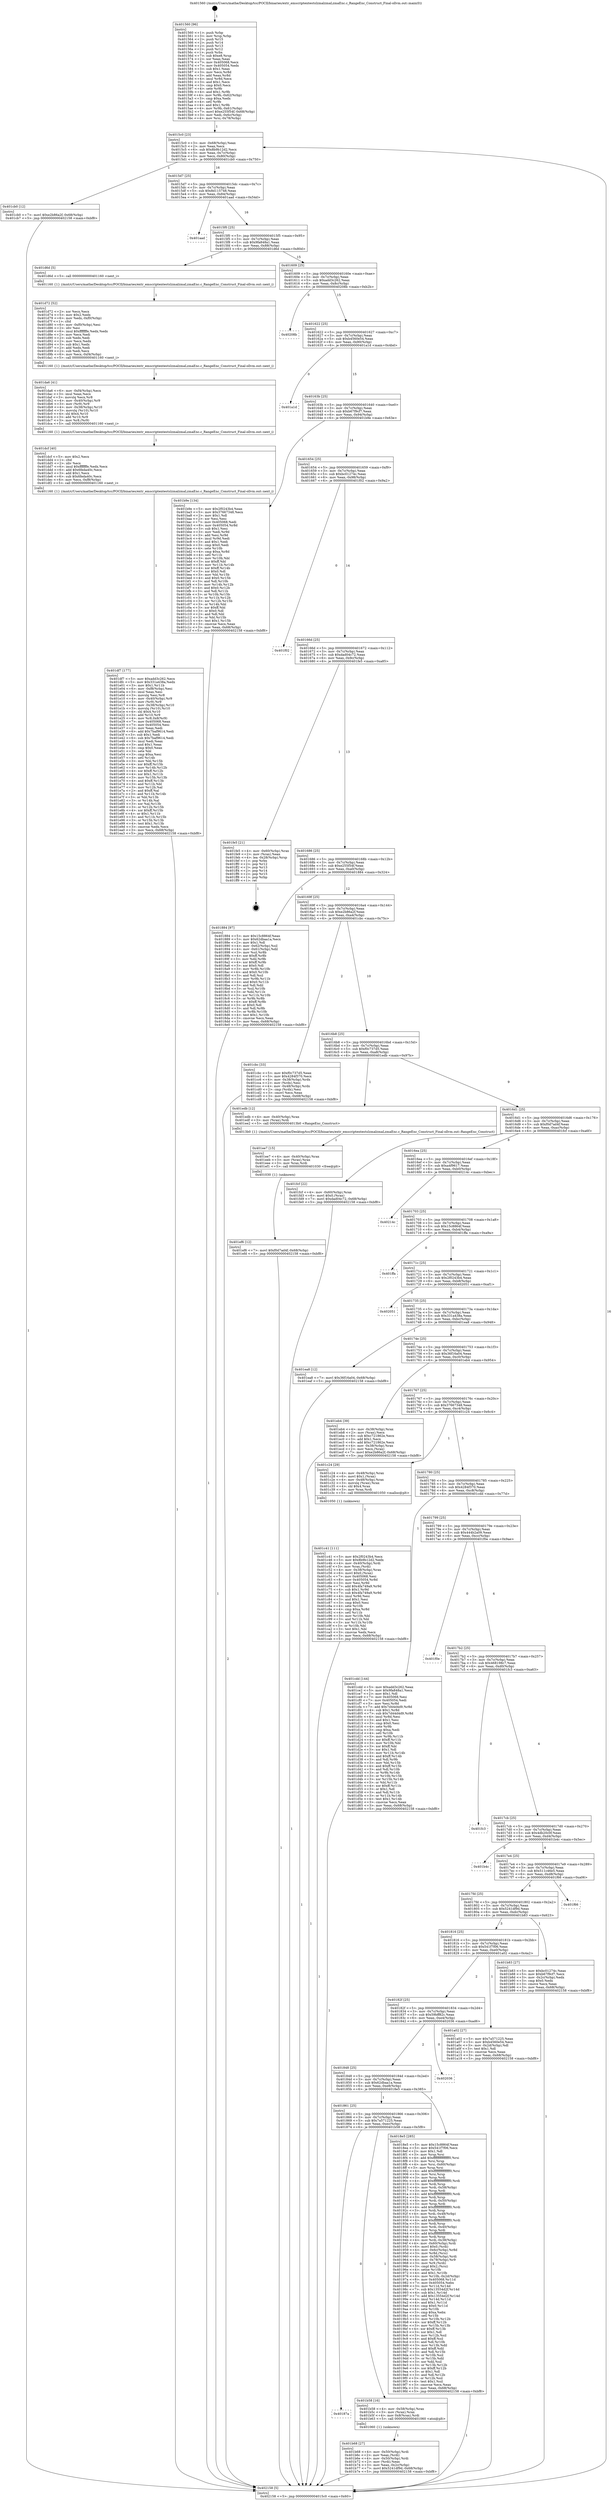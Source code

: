 digraph "0x401560" {
  label = "0x401560 (/mnt/c/Users/mathe/Desktop/tcc/POCII/binaries/extr_emscriptentestslzmalzmaLzmaEnc.c_RangeEnc_Construct_Final-ollvm.out::main(0))"
  labelloc = "t"
  node[shape=record]

  Entry [label="",width=0.3,height=0.3,shape=circle,fillcolor=black,style=filled]
  "0x4015c0" [label="{
     0x4015c0 [23]\l
     | [instrs]\l
     &nbsp;&nbsp;0x4015c0 \<+3\>: mov -0x68(%rbp),%eax\l
     &nbsp;&nbsp;0x4015c3 \<+2\>: mov %eax,%ecx\l
     &nbsp;&nbsp;0x4015c5 \<+6\>: sub $0x8b9b12d2,%ecx\l
     &nbsp;&nbsp;0x4015cb \<+3\>: mov %eax,-0x7c(%rbp)\l
     &nbsp;&nbsp;0x4015ce \<+3\>: mov %ecx,-0x80(%rbp)\l
     &nbsp;&nbsp;0x4015d1 \<+6\>: je 0000000000401cb0 \<main+0x750\>\l
  }"]
  "0x401cb0" [label="{
     0x401cb0 [12]\l
     | [instrs]\l
     &nbsp;&nbsp;0x401cb0 \<+7\>: movl $0xe2b86a2f,-0x68(%rbp)\l
     &nbsp;&nbsp;0x401cb7 \<+5\>: jmp 0000000000402158 \<main+0xbf8\>\l
  }"]
  "0x4015d7" [label="{
     0x4015d7 [25]\l
     | [instrs]\l
     &nbsp;&nbsp;0x4015d7 \<+5\>: jmp 00000000004015dc \<main+0x7c\>\l
     &nbsp;&nbsp;0x4015dc \<+3\>: mov -0x7c(%rbp),%eax\l
     &nbsp;&nbsp;0x4015df \<+5\>: sub $0x8d115748,%eax\l
     &nbsp;&nbsp;0x4015e4 \<+6\>: mov %eax,-0x84(%rbp)\l
     &nbsp;&nbsp;0x4015ea \<+6\>: je 0000000000401aad \<main+0x54d\>\l
  }"]
  Exit [label="",width=0.3,height=0.3,shape=circle,fillcolor=black,style=filled,peripheries=2]
  "0x401aad" [label="{
     0x401aad\l
  }", style=dashed]
  "0x4015f0" [label="{
     0x4015f0 [25]\l
     | [instrs]\l
     &nbsp;&nbsp;0x4015f0 \<+5\>: jmp 00000000004015f5 \<main+0x95\>\l
     &nbsp;&nbsp;0x4015f5 \<+3\>: mov -0x7c(%rbp),%eax\l
     &nbsp;&nbsp;0x4015f8 \<+5\>: sub $0x9fa848a1,%eax\l
     &nbsp;&nbsp;0x4015fd \<+6\>: mov %eax,-0x88(%rbp)\l
     &nbsp;&nbsp;0x401603 \<+6\>: je 0000000000401d6d \<main+0x80d\>\l
  }"]
  "0x401ef6" [label="{
     0x401ef6 [12]\l
     | [instrs]\l
     &nbsp;&nbsp;0x401ef6 \<+7\>: movl $0xf0d7ad4f,-0x68(%rbp)\l
     &nbsp;&nbsp;0x401efd \<+5\>: jmp 0000000000402158 \<main+0xbf8\>\l
  }"]
  "0x401d6d" [label="{
     0x401d6d [5]\l
     | [instrs]\l
     &nbsp;&nbsp;0x401d6d \<+5\>: call 0000000000401160 \<next_i\>\l
     | [calls]\l
     &nbsp;&nbsp;0x401160 \{1\} (/mnt/c/Users/mathe/Desktop/tcc/POCII/binaries/extr_emscriptentestslzmalzmaLzmaEnc.c_RangeEnc_Construct_Final-ollvm.out::next_i)\l
  }"]
  "0x401609" [label="{
     0x401609 [25]\l
     | [instrs]\l
     &nbsp;&nbsp;0x401609 \<+5\>: jmp 000000000040160e \<main+0xae\>\l
     &nbsp;&nbsp;0x40160e \<+3\>: mov -0x7c(%rbp),%eax\l
     &nbsp;&nbsp;0x401611 \<+5\>: sub $0xadd3c262,%eax\l
     &nbsp;&nbsp;0x401616 \<+6\>: mov %eax,-0x8c(%rbp)\l
     &nbsp;&nbsp;0x40161c \<+6\>: je 000000000040208b \<main+0xb2b\>\l
  }"]
  "0x401ee7" [label="{
     0x401ee7 [15]\l
     | [instrs]\l
     &nbsp;&nbsp;0x401ee7 \<+4\>: mov -0x40(%rbp),%rax\l
     &nbsp;&nbsp;0x401eeb \<+3\>: mov (%rax),%rax\l
     &nbsp;&nbsp;0x401eee \<+3\>: mov %rax,%rdi\l
     &nbsp;&nbsp;0x401ef1 \<+5\>: call 0000000000401030 \<free@plt\>\l
     | [calls]\l
     &nbsp;&nbsp;0x401030 \{1\} (unknown)\l
  }"]
  "0x40208b" [label="{
     0x40208b\l
  }", style=dashed]
  "0x401622" [label="{
     0x401622 [25]\l
     | [instrs]\l
     &nbsp;&nbsp;0x401622 \<+5\>: jmp 0000000000401627 \<main+0xc7\>\l
     &nbsp;&nbsp;0x401627 \<+3\>: mov -0x7c(%rbp),%eax\l
     &nbsp;&nbsp;0x40162a \<+5\>: sub $0xb4560e54,%eax\l
     &nbsp;&nbsp;0x40162f \<+6\>: mov %eax,-0x90(%rbp)\l
     &nbsp;&nbsp;0x401635 \<+6\>: je 0000000000401a1d \<main+0x4bd\>\l
  }"]
  "0x401df7" [label="{
     0x401df7 [177]\l
     | [instrs]\l
     &nbsp;&nbsp;0x401df7 \<+5\>: mov $0xadd3c262,%ecx\l
     &nbsp;&nbsp;0x401dfc \<+5\>: mov $0x331a438a,%edx\l
     &nbsp;&nbsp;0x401e01 \<+3\>: mov $0x1,%r11b\l
     &nbsp;&nbsp;0x401e04 \<+6\>: mov -0xf8(%rbp),%esi\l
     &nbsp;&nbsp;0x401e0a \<+3\>: imul %eax,%esi\l
     &nbsp;&nbsp;0x401e0d \<+3\>: movslq %esi,%r8\l
     &nbsp;&nbsp;0x401e10 \<+4\>: mov -0x40(%rbp),%r9\l
     &nbsp;&nbsp;0x401e14 \<+3\>: mov (%r9),%r9\l
     &nbsp;&nbsp;0x401e17 \<+4\>: mov -0x38(%rbp),%r10\l
     &nbsp;&nbsp;0x401e1b \<+3\>: movslq (%r10),%r10\l
     &nbsp;&nbsp;0x401e1e \<+4\>: shl $0x4,%r10\l
     &nbsp;&nbsp;0x401e22 \<+3\>: add %r10,%r9\l
     &nbsp;&nbsp;0x401e25 \<+4\>: mov %r8,0x8(%r9)\l
     &nbsp;&nbsp;0x401e29 \<+7\>: mov 0x405068,%eax\l
     &nbsp;&nbsp;0x401e30 \<+7\>: mov 0x405054,%esi\l
     &nbsp;&nbsp;0x401e37 \<+2\>: mov %eax,%edi\l
     &nbsp;&nbsp;0x401e39 \<+6\>: add $0x7baf9614,%edi\l
     &nbsp;&nbsp;0x401e3f \<+3\>: sub $0x1,%edi\l
     &nbsp;&nbsp;0x401e42 \<+6\>: sub $0x7baf9614,%edi\l
     &nbsp;&nbsp;0x401e48 \<+3\>: imul %edi,%eax\l
     &nbsp;&nbsp;0x401e4b \<+3\>: and $0x1,%eax\l
     &nbsp;&nbsp;0x401e4e \<+3\>: cmp $0x0,%eax\l
     &nbsp;&nbsp;0x401e51 \<+3\>: sete %bl\l
     &nbsp;&nbsp;0x401e54 \<+3\>: cmp $0xa,%esi\l
     &nbsp;&nbsp;0x401e57 \<+4\>: setl %r14b\l
     &nbsp;&nbsp;0x401e5b \<+3\>: mov %bl,%r15b\l
     &nbsp;&nbsp;0x401e5e \<+4\>: xor $0xff,%r15b\l
     &nbsp;&nbsp;0x401e62 \<+3\>: mov %r14b,%r12b\l
     &nbsp;&nbsp;0x401e65 \<+4\>: xor $0xff,%r12b\l
     &nbsp;&nbsp;0x401e69 \<+4\>: xor $0x1,%r11b\l
     &nbsp;&nbsp;0x401e6d \<+3\>: mov %r15b,%r13b\l
     &nbsp;&nbsp;0x401e70 \<+4\>: and $0xff,%r13b\l
     &nbsp;&nbsp;0x401e74 \<+3\>: and %r11b,%bl\l
     &nbsp;&nbsp;0x401e77 \<+3\>: mov %r12b,%al\l
     &nbsp;&nbsp;0x401e7a \<+2\>: and $0xff,%al\l
     &nbsp;&nbsp;0x401e7c \<+3\>: and %r11b,%r14b\l
     &nbsp;&nbsp;0x401e7f \<+3\>: or %bl,%r13b\l
     &nbsp;&nbsp;0x401e82 \<+3\>: or %r14b,%al\l
     &nbsp;&nbsp;0x401e85 \<+3\>: xor %al,%r13b\l
     &nbsp;&nbsp;0x401e88 \<+3\>: or %r12b,%r15b\l
     &nbsp;&nbsp;0x401e8b \<+4\>: xor $0xff,%r15b\l
     &nbsp;&nbsp;0x401e8f \<+4\>: or $0x1,%r11b\l
     &nbsp;&nbsp;0x401e93 \<+3\>: and %r11b,%r15b\l
     &nbsp;&nbsp;0x401e96 \<+3\>: or %r15b,%r13b\l
     &nbsp;&nbsp;0x401e99 \<+4\>: test $0x1,%r13b\l
     &nbsp;&nbsp;0x401e9d \<+3\>: cmovne %edx,%ecx\l
     &nbsp;&nbsp;0x401ea0 \<+3\>: mov %ecx,-0x68(%rbp)\l
     &nbsp;&nbsp;0x401ea3 \<+5\>: jmp 0000000000402158 \<main+0xbf8\>\l
  }"]
  "0x401a1d" [label="{
     0x401a1d\l
  }", style=dashed]
  "0x40163b" [label="{
     0x40163b [25]\l
     | [instrs]\l
     &nbsp;&nbsp;0x40163b \<+5\>: jmp 0000000000401640 \<main+0xe0\>\l
     &nbsp;&nbsp;0x401640 \<+3\>: mov -0x7c(%rbp),%eax\l
     &nbsp;&nbsp;0x401643 \<+5\>: sub $0xb67f9cf7,%eax\l
     &nbsp;&nbsp;0x401648 \<+6\>: mov %eax,-0x94(%rbp)\l
     &nbsp;&nbsp;0x40164e \<+6\>: je 0000000000401b9e \<main+0x63e\>\l
  }"]
  "0x401dcf" [label="{
     0x401dcf [40]\l
     | [instrs]\l
     &nbsp;&nbsp;0x401dcf \<+5\>: mov $0x2,%ecx\l
     &nbsp;&nbsp;0x401dd4 \<+1\>: cltd\l
     &nbsp;&nbsp;0x401dd5 \<+2\>: idiv %ecx\l
     &nbsp;&nbsp;0x401dd7 \<+6\>: imul $0xfffffffe,%edx,%ecx\l
     &nbsp;&nbsp;0x401ddd \<+6\>: add $0x6feda40c,%ecx\l
     &nbsp;&nbsp;0x401de3 \<+3\>: add $0x1,%ecx\l
     &nbsp;&nbsp;0x401de6 \<+6\>: sub $0x6feda40c,%ecx\l
     &nbsp;&nbsp;0x401dec \<+6\>: mov %ecx,-0xf8(%rbp)\l
     &nbsp;&nbsp;0x401df2 \<+5\>: call 0000000000401160 \<next_i\>\l
     | [calls]\l
     &nbsp;&nbsp;0x401160 \{1\} (/mnt/c/Users/mathe/Desktop/tcc/POCII/binaries/extr_emscriptentestslzmalzmaLzmaEnc.c_RangeEnc_Construct_Final-ollvm.out::next_i)\l
  }"]
  "0x401b9e" [label="{
     0x401b9e [134]\l
     | [instrs]\l
     &nbsp;&nbsp;0x401b9e \<+5\>: mov $0x2f0243b4,%eax\l
     &nbsp;&nbsp;0x401ba3 \<+5\>: mov $0x37667348,%ecx\l
     &nbsp;&nbsp;0x401ba8 \<+2\>: mov $0x1,%dl\l
     &nbsp;&nbsp;0x401baa \<+2\>: xor %esi,%esi\l
     &nbsp;&nbsp;0x401bac \<+7\>: mov 0x405068,%edi\l
     &nbsp;&nbsp;0x401bb3 \<+8\>: mov 0x405054,%r8d\l
     &nbsp;&nbsp;0x401bbb \<+3\>: sub $0x1,%esi\l
     &nbsp;&nbsp;0x401bbe \<+3\>: mov %edi,%r9d\l
     &nbsp;&nbsp;0x401bc1 \<+3\>: add %esi,%r9d\l
     &nbsp;&nbsp;0x401bc4 \<+4\>: imul %r9d,%edi\l
     &nbsp;&nbsp;0x401bc8 \<+3\>: and $0x1,%edi\l
     &nbsp;&nbsp;0x401bcb \<+3\>: cmp $0x0,%edi\l
     &nbsp;&nbsp;0x401bce \<+4\>: sete %r10b\l
     &nbsp;&nbsp;0x401bd2 \<+4\>: cmp $0xa,%r8d\l
     &nbsp;&nbsp;0x401bd6 \<+4\>: setl %r11b\l
     &nbsp;&nbsp;0x401bda \<+3\>: mov %r10b,%bl\l
     &nbsp;&nbsp;0x401bdd \<+3\>: xor $0xff,%bl\l
     &nbsp;&nbsp;0x401be0 \<+3\>: mov %r11b,%r14b\l
     &nbsp;&nbsp;0x401be3 \<+4\>: xor $0xff,%r14b\l
     &nbsp;&nbsp;0x401be7 \<+3\>: xor $0x0,%dl\l
     &nbsp;&nbsp;0x401bea \<+3\>: mov %bl,%r15b\l
     &nbsp;&nbsp;0x401bed \<+4\>: and $0x0,%r15b\l
     &nbsp;&nbsp;0x401bf1 \<+3\>: and %dl,%r10b\l
     &nbsp;&nbsp;0x401bf4 \<+3\>: mov %r14b,%r12b\l
     &nbsp;&nbsp;0x401bf7 \<+4\>: and $0x0,%r12b\l
     &nbsp;&nbsp;0x401bfb \<+3\>: and %dl,%r11b\l
     &nbsp;&nbsp;0x401bfe \<+3\>: or %r10b,%r15b\l
     &nbsp;&nbsp;0x401c01 \<+3\>: or %r11b,%r12b\l
     &nbsp;&nbsp;0x401c04 \<+3\>: xor %r12b,%r15b\l
     &nbsp;&nbsp;0x401c07 \<+3\>: or %r14b,%bl\l
     &nbsp;&nbsp;0x401c0a \<+3\>: xor $0xff,%bl\l
     &nbsp;&nbsp;0x401c0d \<+3\>: or $0x0,%dl\l
     &nbsp;&nbsp;0x401c10 \<+2\>: and %dl,%bl\l
     &nbsp;&nbsp;0x401c12 \<+3\>: or %bl,%r15b\l
     &nbsp;&nbsp;0x401c15 \<+4\>: test $0x1,%r15b\l
     &nbsp;&nbsp;0x401c19 \<+3\>: cmovne %ecx,%eax\l
     &nbsp;&nbsp;0x401c1c \<+3\>: mov %eax,-0x68(%rbp)\l
     &nbsp;&nbsp;0x401c1f \<+5\>: jmp 0000000000402158 \<main+0xbf8\>\l
  }"]
  "0x401654" [label="{
     0x401654 [25]\l
     | [instrs]\l
     &nbsp;&nbsp;0x401654 \<+5\>: jmp 0000000000401659 \<main+0xf9\>\l
     &nbsp;&nbsp;0x401659 \<+3\>: mov -0x7c(%rbp),%eax\l
     &nbsp;&nbsp;0x40165c \<+5\>: sub $0xbc01274c,%eax\l
     &nbsp;&nbsp;0x401661 \<+6\>: mov %eax,-0x98(%rbp)\l
     &nbsp;&nbsp;0x401667 \<+6\>: je 0000000000401f02 \<main+0x9a2\>\l
  }"]
  "0x401da6" [label="{
     0x401da6 [41]\l
     | [instrs]\l
     &nbsp;&nbsp;0x401da6 \<+6\>: mov -0xf4(%rbp),%ecx\l
     &nbsp;&nbsp;0x401dac \<+3\>: imul %eax,%ecx\l
     &nbsp;&nbsp;0x401daf \<+3\>: movslq %ecx,%r8\l
     &nbsp;&nbsp;0x401db2 \<+4\>: mov -0x40(%rbp),%r9\l
     &nbsp;&nbsp;0x401db6 \<+3\>: mov (%r9),%r9\l
     &nbsp;&nbsp;0x401db9 \<+4\>: mov -0x38(%rbp),%r10\l
     &nbsp;&nbsp;0x401dbd \<+3\>: movslq (%r10),%r10\l
     &nbsp;&nbsp;0x401dc0 \<+4\>: shl $0x4,%r10\l
     &nbsp;&nbsp;0x401dc4 \<+3\>: add %r10,%r9\l
     &nbsp;&nbsp;0x401dc7 \<+3\>: mov %r8,(%r9)\l
     &nbsp;&nbsp;0x401dca \<+5\>: call 0000000000401160 \<next_i\>\l
     | [calls]\l
     &nbsp;&nbsp;0x401160 \{1\} (/mnt/c/Users/mathe/Desktop/tcc/POCII/binaries/extr_emscriptentestslzmalzmaLzmaEnc.c_RangeEnc_Construct_Final-ollvm.out::next_i)\l
  }"]
  "0x401f02" [label="{
     0x401f02\l
  }", style=dashed]
  "0x40166d" [label="{
     0x40166d [25]\l
     | [instrs]\l
     &nbsp;&nbsp;0x40166d \<+5\>: jmp 0000000000401672 \<main+0x112\>\l
     &nbsp;&nbsp;0x401672 \<+3\>: mov -0x7c(%rbp),%eax\l
     &nbsp;&nbsp;0x401675 \<+5\>: sub $0xdad04c72,%eax\l
     &nbsp;&nbsp;0x40167a \<+6\>: mov %eax,-0x9c(%rbp)\l
     &nbsp;&nbsp;0x401680 \<+6\>: je 0000000000401fe5 \<main+0xa85\>\l
  }"]
  "0x401d72" [label="{
     0x401d72 [52]\l
     | [instrs]\l
     &nbsp;&nbsp;0x401d72 \<+2\>: xor %ecx,%ecx\l
     &nbsp;&nbsp;0x401d74 \<+5\>: mov $0x2,%edx\l
     &nbsp;&nbsp;0x401d79 \<+6\>: mov %edx,-0xf0(%rbp)\l
     &nbsp;&nbsp;0x401d7f \<+1\>: cltd\l
     &nbsp;&nbsp;0x401d80 \<+6\>: mov -0xf0(%rbp),%esi\l
     &nbsp;&nbsp;0x401d86 \<+2\>: idiv %esi\l
     &nbsp;&nbsp;0x401d88 \<+6\>: imul $0xfffffffe,%edx,%edx\l
     &nbsp;&nbsp;0x401d8e \<+2\>: mov %ecx,%edi\l
     &nbsp;&nbsp;0x401d90 \<+2\>: sub %edx,%edi\l
     &nbsp;&nbsp;0x401d92 \<+2\>: mov %ecx,%edx\l
     &nbsp;&nbsp;0x401d94 \<+3\>: sub $0x1,%edx\l
     &nbsp;&nbsp;0x401d97 \<+2\>: add %edx,%edi\l
     &nbsp;&nbsp;0x401d99 \<+2\>: sub %edi,%ecx\l
     &nbsp;&nbsp;0x401d9b \<+6\>: mov %ecx,-0xf4(%rbp)\l
     &nbsp;&nbsp;0x401da1 \<+5\>: call 0000000000401160 \<next_i\>\l
     | [calls]\l
     &nbsp;&nbsp;0x401160 \{1\} (/mnt/c/Users/mathe/Desktop/tcc/POCII/binaries/extr_emscriptentestslzmalzmaLzmaEnc.c_RangeEnc_Construct_Final-ollvm.out::next_i)\l
  }"]
  "0x401fe5" [label="{
     0x401fe5 [21]\l
     | [instrs]\l
     &nbsp;&nbsp;0x401fe5 \<+4\>: mov -0x60(%rbp),%rax\l
     &nbsp;&nbsp;0x401fe9 \<+2\>: mov (%rax),%eax\l
     &nbsp;&nbsp;0x401feb \<+4\>: lea -0x28(%rbp),%rsp\l
     &nbsp;&nbsp;0x401fef \<+1\>: pop %rbx\l
     &nbsp;&nbsp;0x401ff0 \<+2\>: pop %r12\l
     &nbsp;&nbsp;0x401ff2 \<+2\>: pop %r13\l
     &nbsp;&nbsp;0x401ff4 \<+2\>: pop %r14\l
     &nbsp;&nbsp;0x401ff6 \<+2\>: pop %r15\l
     &nbsp;&nbsp;0x401ff8 \<+1\>: pop %rbp\l
     &nbsp;&nbsp;0x401ff9 \<+1\>: ret\l
  }"]
  "0x401686" [label="{
     0x401686 [25]\l
     | [instrs]\l
     &nbsp;&nbsp;0x401686 \<+5\>: jmp 000000000040168b \<main+0x12b\>\l
     &nbsp;&nbsp;0x40168b \<+3\>: mov -0x7c(%rbp),%eax\l
     &nbsp;&nbsp;0x40168e \<+5\>: sub $0xe255f54f,%eax\l
     &nbsp;&nbsp;0x401693 \<+6\>: mov %eax,-0xa0(%rbp)\l
     &nbsp;&nbsp;0x401699 \<+6\>: je 0000000000401884 \<main+0x324\>\l
  }"]
  "0x401c41" [label="{
     0x401c41 [111]\l
     | [instrs]\l
     &nbsp;&nbsp;0x401c41 \<+5\>: mov $0x2f0243b4,%ecx\l
     &nbsp;&nbsp;0x401c46 \<+5\>: mov $0x8b9b12d2,%edx\l
     &nbsp;&nbsp;0x401c4b \<+4\>: mov -0x40(%rbp),%rdi\l
     &nbsp;&nbsp;0x401c4f \<+3\>: mov %rax,(%rdi)\l
     &nbsp;&nbsp;0x401c52 \<+4\>: mov -0x38(%rbp),%rax\l
     &nbsp;&nbsp;0x401c56 \<+6\>: movl $0x0,(%rax)\l
     &nbsp;&nbsp;0x401c5c \<+7\>: mov 0x405068,%esi\l
     &nbsp;&nbsp;0x401c63 \<+8\>: mov 0x405054,%r8d\l
     &nbsp;&nbsp;0x401c6b \<+3\>: mov %esi,%r9d\l
     &nbsp;&nbsp;0x401c6e \<+7\>: add $0x4fa749a9,%r9d\l
     &nbsp;&nbsp;0x401c75 \<+4\>: sub $0x1,%r9d\l
     &nbsp;&nbsp;0x401c79 \<+7\>: sub $0x4fa749a9,%r9d\l
     &nbsp;&nbsp;0x401c80 \<+4\>: imul %r9d,%esi\l
     &nbsp;&nbsp;0x401c84 \<+3\>: and $0x1,%esi\l
     &nbsp;&nbsp;0x401c87 \<+3\>: cmp $0x0,%esi\l
     &nbsp;&nbsp;0x401c8a \<+4\>: sete %r10b\l
     &nbsp;&nbsp;0x401c8e \<+4\>: cmp $0xa,%r8d\l
     &nbsp;&nbsp;0x401c92 \<+4\>: setl %r11b\l
     &nbsp;&nbsp;0x401c96 \<+3\>: mov %r10b,%bl\l
     &nbsp;&nbsp;0x401c99 \<+3\>: and %r11b,%bl\l
     &nbsp;&nbsp;0x401c9c \<+3\>: xor %r11b,%r10b\l
     &nbsp;&nbsp;0x401c9f \<+3\>: or %r10b,%bl\l
     &nbsp;&nbsp;0x401ca2 \<+3\>: test $0x1,%bl\l
     &nbsp;&nbsp;0x401ca5 \<+3\>: cmovne %edx,%ecx\l
     &nbsp;&nbsp;0x401ca8 \<+3\>: mov %ecx,-0x68(%rbp)\l
     &nbsp;&nbsp;0x401cab \<+5\>: jmp 0000000000402158 \<main+0xbf8\>\l
  }"]
  "0x401884" [label="{
     0x401884 [97]\l
     | [instrs]\l
     &nbsp;&nbsp;0x401884 \<+5\>: mov $0x15c8864f,%eax\l
     &nbsp;&nbsp;0x401889 \<+5\>: mov $0x62dbaa1a,%ecx\l
     &nbsp;&nbsp;0x40188e \<+2\>: mov $0x1,%dl\l
     &nbsp;&nbsp;0x401890 \<+4\>: mov -0x62(%rbp),%sil\l
     &nbsp;&nbsp;0x401894 \<+4\>: mov -0x61(%rbp),%dil\l
     &nbsp;&nbsp;0x401898 \<+3\>: mov %sil,%r8b\l
     &nbsp;&nbsp;0x40189b \<+4\>: xor $0xff,%r8b\l
     &nbsp;&nbsp;0x40189f \<+3\>: mov %dil,%r9b\l
     &nbsp;&nbsp;0x4018a2 \<+4\>: xor $0xff,%r9b\l
     &nbsp;&nbsp;0x4018a6 \<+3\>: xor $0x0,%dl\l
     &nbsp;&nbsp;0x4018a9 \<+3\>: mov %r8b,%r10b\l
     &nbsp;&nbsp;0x4018ac \<+4\>: and $0x0,%r10b\l
     &nbsp;&nbsp;0x4018b0 \<+3\>: and %dl,%sil\l
     &nbsp;&nbsp;0x4018b3 \<+3\>: mov %r9b,%r11b\l
     &nbsp;&nbsp;0x4018b6 \<+4\>: and $0x0,%r11b\l
     &nbsp;&nbsp;0x4018ba \<+3\>: and %dl,%dil\l
     &nbsp;&nbsp;0x4018bd \<+3\>: or %sil,%r10b\l
     &nbsp;&nbsp;0x4018c0 \<+3\>: or %dil,%r11b\l
     &nbsp;&nbsp;0x4018c3 \<+3\>: xor %r11b,%r10b\l
     &nbsp;&nbsp;0x4018c6 \<+3\>: or %r9b,%r8b\l
     &nbsp;&nbsp;0x4018c9 \<+4\>: xor $0xff,%r8b\l
     &nbsp;&nbsp;0x4018cd \<+3\>: or $0x0,%dl\l
     &nbsp;&nbsp;0x4018d0 \<+3\>: and %dl,%r8b\l
     &nbsp;&nbsp;0x4018d3 \<+3\>: or %r8b,%r10b\l
     &nbsp;&nbsp;0x4018d6 \<+4\>: test $0x1,%r10b\l
     &nbsp;&nbsp;0x4018da \<+3\>: cmovne %ecx,%eax\l
     &nbsp;&nbsp;0x4018dd \<+3\>: mov %eax,-0x68(%rbp)\l
     &nbsp;&nbsp;0x4018e0 \<+5\>: jmp 0000000000402158 \<main+0xbf8\>\l
  }"]
  "0x40169f" [label="{
     0x40169f [25]\l
     | [instrs]\l
     &nbsp;&nbsp;0x40169f \<+5\>: jmp 00000000004016a4 \<main+0x144\>\l
     &nbsp;&nbsp;0x4016a4 \<+3\>: mov -0x7c(%rbp),%eax\l
     &nbsp;&nbsp;0x4016a7 \<+5\>: sub $0xe2b86a2f,%eax\l
     &nbsp;&nbsp;0x4016ac \<+6\>: mov %eax,-0xa4(%rbp)\l
     &nbsp;&nbsp;0x4016b2 \<+6\>: je 0000000000401cbc \<main+0x75c\>\l
  }"]
  "0x402158" [label="{
     0x402158 [5]\l
     | [instrs]\l
     &nbsp;&nbsp;0x402158 \<+5\>: jmp 00000000004015c0 \<main+0x60\>\l
  }"]
  "0x401560" [label="{
     0x401560 [96]\l
     | [instrs]\l
     &nbsp;&nbsp;0x401560 \<+1\>: push %rbp\l
     &nbsp;&nbsp;0x401561 \<+3\>: mov %rsp,%rbp\l
     &nbsp;&nbsp;0x401564 \<+2\>: push %r15\l
     &nbsp;&nbsp;0x401566 \<+2\>: push %r14\l
     &nbsp;&nbsp;0x401568 \<+2\>: push %r13\l
     &nbsp;&nbsp;0x40156a \<+2\>: push %r12\l
     &nbsp;&nbsp;0x40156c \<+1\>: push %rbx\l
     &nbsp;&nbsp;0x40156d \<+7\>: sub $0xe8,%rsp\l
     &nbsp;&nbsp;0x401574 \<+2\>: xor %eax,%eax\l
     &nbsp;&nbsp;0x401576 \<+7\>: mov 0x405068,%ecx\l
     &nbsp;&nbsp;0x40157d \<+7\>: mov 0x405054,%edx\l
     &nbsp;&nbsp;0x401584 \<+3\>: sub $0x1,%eax\l
     &nbsp;&nbsp;0x401587 \<+3\>: mov %ecx,%r8d\l
     &nbsp;&nbsp;0x40158a \<+3\>: add %eax,%r8d\l
     &nbsp;&nbsp;0x40158d \<+4\>: imul %r8d,%ecx\l
     &nbsp;&nbsp;0x401591 \<+3\>: and $0x1,%ecx\l
     &nbsp;&nbsp;0x401594 \<+3\>: cmp $0x0,%ecx\l
     &nbsp;&nbsp;0x401597 \<+4\>: sete %r9b\l
     &nbsp;&nbsp;0x40159b \<+4\>: and $0x1,%r9b\l
     &nbsp;&nbsp;0x40159f \<+4\>: mov %r9b,-0x62(%rbp)\l
     &nbsp;&nbsp;0x4015a3 \<+3\>: cmp $0xa,%edx\l
     &nbsp;&nbsp;0x4015a6 \<+4\>: setl %r9b\l
     &nbsp;&nbsp;0x4015aa \<+4\>: and $0x1,%r9b\l
     &nbsp;&nbsp;0x4015ae \<+4\>: mov %r9b,-0x61(%rbp)\l
     &nbsp;&nbsp;0x4015b2 \<+7\>: movl $0xe255f54f,-0x68(%rbp)\l
     &nbsp;&nbsp;0x4015b9 \<+3\>: mov %edi,-0x6c(%rbp)\l
     &nbsp;&nbsp;0x4015bc \<+4\>: mov %rsi,-0x78(%rbp)\l
  }"]
  "0x401b68" [label="{
     0x401b68 [27]\l
     | [instrs]\l
     &nbsp;&nbsp;0x401b68 \<+4\>: mov -0x50(%rbp),%rdi\l
     &nbsp;&nbsp;0x401b6c \<+2\>: mov %eax,(%rdi)\l
     &nbsp;&nbsp;0x401b6e \<+4\>: mov -0x50(%rbp),%rdi\l
     &nbsp;&nbsp;0x401b72 \<+2\>: mov (%rdi),%eax\l
     &nbsp;&nbsp;0x401b74 \<+3\>: mov %eax,-0x2c(%rbp)\l
     &nbsp;&nbsp;0x401b77 \<+7\>: movl $0x5241df9d,-0x68(%rbp)\l
     &nbsp;&nbsp;0x401b7e \<+5\>: jmp 0000000000402158 \<main+0xbf8\>\l
  }"]
  "0x401cbc" [label="{
     0x401cbc [33]\l
     | [instrs]\l
     &nbsp;&nbsp;0x401cbc \<+5\>: mov $0xf0c737d5,%eax\l
     &nbsp;&nbsp;0x401cc1 \<+5\>: mov $0x4284f370,%ecx\l
     &nbsp;&nbsp;0x401cc6 \<+4\>: mov -0x38(%rbp),%rdx\l
     &nbsp;&nbsp;0x401cca \<+2\>: mov (%rdx),%esi\l
     &nbsp;&nbsp;0x401ccc \<+4\>: mov -0x48(%rbp),%rdx\l
     &nbsp;&nbsp;0x401cd0 \<+2\>: cmp (%rdx),%esi\l
     &nbsp;&nbsp;0x401cd2 \<+3\>: cmovl %ecx,%eax\l
     &nbsp;&nbsp;0x401cd5 \<+3\>: mov %eax,-0x68(%rbp)\l
     &nbsp;&nbsp;0x401cd8 \<+5\>: jmp 0000000000402158 \<main+0xbf8\>\l
  }"]
  "0x4016b8" [label="{
     0x4016b8 [25]\l
     | [instrs]\l
     &nbsp;&nbsp;0x4016b8 \<+5\>: jmp 00000000004016bd \<main+0x15d\>\l
     &nbsp;&nbsp;0x4016bd \<+3\>: mov -0x7c(%rbp),%eax\l
     &nbsp;&nbsp;0x4016c0 \<+5\>: sub $0xf0c737d5,%eax\l
     &nbsp;&nbsp;0x4016c5 \<+6\>: mov %eax,-0xa8(%rbp)\l
     &nbsp;&nbsp;0x4016cb \<+6\>: je 0000000000401edb \<main+0x97b\>\l
  }"]
  "0x40187a" [label="{
     0x40187a\l
  }", style=dashed]
  "0x401edb" [label="{
     0x401edb [12]\l
     | [instrs]\l
     &nbsp;&nbsp;0x401edb \<+4\>: mov -0x40(%rbp),%rax\l
     &nbsp;&nbsp;0x401edf \<+3\>: mov (%rax),%rdi\l
     &nbsp;&nbsp;0x401ee2 \<+5\>: call 00000000004013b0 \<RangeEnc_Construct\>\l
     | [calls]\l
     &nbsp;&nbsp;0x4013b0 \{1\} (/mnt/c/Users/mathe/Desktop/tcc/POCII/binaries/extr_emscriptentestslzmalzmaLzmaEnc.c_RangeEnc_Construct_Final-ollvm.out::RangeEnc_Construct)\l
  }"]
  "0x4016d1" [label="{
     0x4016d1 [25]\l
     | [instrs]\l
     &nbsp;&nbsp;0x4016d1 \<+5\>: jmp 00000000004016d6 \<main+0x176\>\l
     &nbsp;&nbsp;0x4016d6 \<+3\>: mov -0x7c(%rbp),%eax\l
     &nbsp;&nbsp;0x4016d9 \<+5\>: sub $0xf0d7ad4f,%eax\l
     &nbsp;&nbsp;0x4016de \<+6\>: mov %eax,-0xac(%rbp)\l
     &nbsp;&nbsp;0x4016e4 \<+6\>: je 0000000000401fcf \<main+0xa6f\>\l
  }"]
  "0x401b58" [label="{
     0x401b58 [16]\l
     | [instrs]\l
     &nbsp;&nbsp;0x401b58 \<+4\>: mov -0x58(%rbp),%rax\l
     &nbsp;&nbsp;0x401b5c \<+3\>: mov (%rax),%rax\l
     &nbsp;&nbsp;0x401b5f \<+4\>: mov 0x8(%rax),%rdi\l
     &nbsp;&nbsp;0x401b63 \<+5\>: call 0000000000401060 \<atoi@plt\>\l
     | [calls]\l
     &nbsp;&nbsp;0x401060 \{1\} (unknown)\l
  }"]
  "0x401fcf" [label="{
     0x401fcf [22]\l
     | [instrs]\l
     &nbsp;&nbsp;0x401fcf \<+4\>: mov -0x60(%rbp),%rax\l
     &nbsp;&nbsp;0x401fd3 \<+6\>: movl $0x0,(%rax)\l
     &nbsp;&nbsp;0x401fd9 \<+7\>: movl $0xdad04c72,-0x68(%rbp)\l
     &nbsp;&nbsp;0x401fe0 \<+5\>: jmp 0000000000402158 \<main+0xbf8\>\l
  }"]
  "0x4016ea" [label="{
     0x4016ea [25]\l
     | [instrs]\l
     &nbsp;&nbsp;0x4016ea \<+5\>: jmp 00000000004016ef \<main+0x18f\>\l
     &nbsp;&nbsp;0x4016ef \<+3\>: mov -0x7c(%rbp),%eax\l
     &nbsp;&nbsp;0x4016f2 \<+5\>: sub $0xa4f9617,%eax\l
     &nbsp;&nbsp;0x4016f7 \<+6\>: mov %eax,-0xb0(%rbp)\l
     &nbsp;&nbsp;0x4016fd \<+6\>: je 000000000040214c \<main+0xbec\>\l
  }"]
  "0x401861" [label="{
     0x401861 [25]\l
     | [instrs]\l
     &nbsp;&nbsp;0x401861 \<+5\>: jmp 0000000000401866 \<main+0x306\>\l
     &nbsp;&nbsp;0x401866 \<+3\>: mov -0x7c(%rbp),%eax\l
     &nbsp;&nbsp;0x401869 \<+5\>: sub $0x7a571225,%eax\l
     &nbsp;&nbsp;0x40186e \<+6\>: mov %eax,-0xec(%rbp)\l
     &nbsp;&nbsp;0x401874 \<+6\>: je 0000000000401b58 \<main+0x5f8\>\l
  }"]
  "0x40214c" [label="{
     0x40214c\l
  }", style=dashed]
  "0x401703" [label="{
     0x401703 [25]\l
     | [instrs]\l
     &nbsp;&nbsp;0x401703 \<+5\>: jmp 0000000000401708 \<main+0x1a8\>\l
     &nbsp;&nbsp;0x401708 \<+3\>: mov -0x7c(%rbp),%eax\l
     &nbsp;&nbsp;0x40170b \<+5\>: sub $0x15c8864f,%eax\l
     &nbsp;&nbsp;0x401710 \<+6\>: mov %eax,-0xb4(%rbp)\l
     &nbsp;&nbsp;0x401716 \<+6\>: je 0000000000401ffa \<main+0xa9a\>\l
  }"]
  "0x4018e5" [label="{
     0x4018e5 [285]\l
     | [instrs]\l
     &nbsp;&nbsp;0x4018e5 \<+5\>: mov $0x15c8864f,%eax\l
     &nbsp;&nbsp;0x4018ea \<+5\>: mov $0x541f7f06,%ecx\l
     &nbsp;&nbsp;0x4018ef \<+2\>: mov $0x1,%dl\l
     &nbsp;&nbsp;0x4018f1 \<+3\>: mov %rsp,%rsi\l
     &nbsp;&nbsp;0x4018f4 \<+4\>: add $0xfffffffffffffff0,%rsi\l
     &nbsp;&nbsp;0x4018f8 \<+3\>: mov %rsi,%rsp\l
     &nbsp;&nbsp;0x4018fb \<+4\>: mov %rsi,-0x60(%rbp)\l
     &nbsp;&nbsp;0x4018ff \<+3\>: mov %rsp,%rsi\l
     &nbsp;&nbsp;0x401902 \<+4\>: add $0xfffffffffffffff0,%rsi\l
     &nbsp;&nbsp;0x401906 \<+3\>: mov %rsi,%rsp\l
     &nbsp;&nbsp;0x401909 \<+3\>: mov %rsp,%rdi\l
     &nbsp;&nbsp;0x40190c \<+4\>: add $0xfffffffffffffff0,%rdi\l
     &nbsp;&nbsp;0x401910 \<+3\>: mov %rdi,%rsp\l
     &nbsp;&nbsp;0x401913 \<+4\>: mov %rdi,-0x58(%rbp)\l
     &nbsp;&nbsp;0x401917 \<+3\>: mov %rsp,%rdi\l
     &nbsp;&nbsp;0x40191a \<+4\>: add $0xfffffffffffffff0,%rdi\l
     &nbsp;&nbsp;0x40191e \<+3\>: mov %rdi,%rsp\l
     &nbsp;&nbsp;0x401921 \<+4\>: mov %rdi,-0x50(%rbp)\l
     &nbsp;&nbsp;0x401925 \<+3\>: mov %rsp,%rdi\l
     &nbsp;&nbsp;0x401928 \<+4\>: add $0xfffffffffffffff0,%rdi\l
     &nbsp;&nbsp;0x40192c \<+3\>: mov %rdi,%rsp\l
     &nbsp;&nbsp;0x40192f \<+4\>: mov %rdi,-0x48(%rbp)\l
     &nbsp;&nbsp;0x401933 \<+3\>: mov %rsp,%rdi\l
     &nbsp;&nbsp;0x401936 \<+4\>: add $0xfffffffffffffff0,%rdi\l
     &nbsp;&nbsp;0x40193a \<+3\>: mov %rdi,%rsp\l
     &nbsp;&nbsp;0x40193d \<+4\>: mov %rdi,-0x40(%rbp)\l
     &nbsp;&nbsp;0x401941 \<+3\>: mov %rsp,%rdi\l
     &nbsp;&nbsp;0x401944 \<+4\>: add $0xfffffffffffffff0,%rdi\l
     &nbsp;&nbsp;0x401948 \<+3\>: mov %rdi,%rsp\l
     &nbsp;&nbsp;0x40194b \<+4\>: mov %rdi,-0x38(%rbp)\l
     &nbsp;&nbsp;0x40194f \<+4\>: mov -0x60(%rbp),%rdi\l
     &nbsp;&nbsp;0x401953 \<+6\>: movl $0x0,(%rdi)\l
     &nbsp;&nbsp;0x401959 \<+4\>: mov -0x6c(%rbp),%r8d\l
     &nbsp;&nbsp;0x40195d \<+3\>: mov %r8d,(%rsi)\l
     &nbsp;&nbsp;0x401960 \<+4\>: mov -0x58(%rbp),%rdi\l
     &nbsp;&nbsp;0x401964 \<+4\>: mov -0x78(%rbp),%r9\l
     &nbsp;&nbsp;0x401968 \<+3\>: mov %r9,(%rdi)\l
     &nbsp;&nbsp;0x40196b \<+3\>: cmpl $0x2,(%rsi)\l
     &nbsp;&nbsp;0x40196e \<+4\>: setne %r10b\l
     &nbsp;&nbsp;0x401972 \<+4\>: and $0x1,%r10b\l
     &nbsp;&nbsp;0x401976 \<+4\>: mov %r10b,-0x2d(%rbp)\l
     &nbsp;&nbsp;0x40197a \<+8\>: mov 0x405068,%r11d\l
     &nbsp;&nbsp;0x401982 \<+7\>: mov 0x405054,%ebx\l
     &nbsp;&nbsp;0x401989 \<+3\>: mov %r11d,%r14d\l
     &nbsp;&nbsp;0x40198c \<+7\>: sub $0x13554d2f,%r14d\l
     &nbsp;&nbsp;0x401993 \<+4\>: sub $0x1,%r14d\l
     &nbsp;&nbsp;0x401997 \<+7\>: add $0x13554d2f,%r14d\l
     &nbsp;&nbsp;0x40199e \<+4\>: imul %r14d,%r11d\l
     &nbsp;&nbsp;0x4019a2 \<+4\>: and $0x1,%r11d\l
     &nbsp;&nbsp;0x4019a6 \<+4\>: cmp $0x0,%r11d\l
     &nbsp;&nbsp;0x4019aa \<+4\>: sete %r10b\l
     &nbsp;&nbsp;0x4019ae \<+3\>: cmp $0xa,%ebx\l
     &nbsp;&nbsp;0x4019b1 \<+4\>: setl %r15b\l
     &nbsp;&nbsp;0x4019b5 \<+3\>: mov %r10b,%r12b\l
     &nbsp;&nbsp;0x4019b8 \<+4\>: xor $0xff,%r12b\l
     &nbsp;&nbsp;0x4019bc \<+3\>: mov %r15b,%r13b\l
     &nbsp;&nbsp;0x4019bf \<+4\>: xor $0xff,%r13b\l
     &nbsp;&nbsp;0x4019c3 \<+3\>: xor $0x1,%dl\l
     &nbsp;&nbsp;0x4019c6 \<+3\>: mov %r12b,%sil\l
     &nbsp;&nbsp;0x4019c9 \<+4\>: and $0xff,%sil\l
     &nbsp;&nbsp;0x4019cd \<+3\>: and %dl,%r10b\l
     &nbsp;&nbsp;0x4019d0 \<+3\>: mov %r13b,%dil\l
     &nbsp;&nbsp;0x4019d3 \<+4\>: and $0xff,%dil\l
     &nbsp;&nbsp;0x4019d7 \<+3\>: and %dl,%r15b\l
     &nbsp;&nbsp;0x4019da \<+3\>: or %r10b,%sil\l
     &nbsp;&nbsp;0x4019dd \<+3\>: or %r15b,%dil\l
     &nbsp;&nbsp;0x4019e0 \<+3\>: xor %dil,%sil\l
     &nbsp;&nbsp;0x4019e3 \<+3\>: or %r13b,%r12b\l
     &nbsp;&nbsp;0x4019e6 \<+4\>: xor $0xff,%r12b\l
     &nbsp;&nbsp;0x4019ea \<+3\>: or $0x1,%dl\l
     &nbsp;&nbsp;0x4019ed \<+3\>: and %dl,%r12b\l
     &nbsp;&nbsp;0x4019f0 \<+3\>: or %r12b,%sil\l
     &nbsp;&nbsp;0x4019f3 \<+4\>: test $0x1,%sil\l
     &nbsp;&nbsp;0x4019f7 \<+3\>: cmovne %ecx,%eax\l
     &nbsp;&nbsp;0x4019fa \<+3\>: mov %eax,-0x68(%rbp)\l
     &nbsp;&nbsp;0x4019fd \<+5\>: jmp 0000000000402158 \<main+0xbf8\>\l
  }"]
  "0x401ffa" [label="{
     0x401ffa\l
  }", style=dashed]
  "0x40171c" [label="{
     0x40171c [25]\l
     | [instrs]\l
     &nbsp;&nbsp;0x40171c \<+5\>: jmp 0000000000401721 \<main+0x1c1\>\l
     &nbsp;&nbsp;0x401721 \<+3\>: mov -0x7c(%rbp),%eax\l
     &nbsp;&nbsp;0x401724 \<+5\>: sub $0x2f0243b4,%eax\l
     &nbsp;&nbsp;0x401729 \<+6\>: mov %eax,-0xb8(%rbp)\l
     &nbsp;&nbsp;0x40172f \<+6\>: je 0000000000402051 \<main+0xaf1\>\l
  }"]
  "0x401848" [label="{
     0x401848 [25]\l
     | [instrs]\l
     &nbsp;&nbsp;0x401848 \<+5\>: jmp 000000000040184d \<main+0x2ed\>\l
     &nbsp;&nbsp;0x40184d \<+3\>: mov -0x7c(%rbp),%eax\l
     &nbsp;&nbsp;0x401850 \<+5\>: sub $0x62dbaa1a,%eax\l
     &nbsp;&nbsp;0x401855 \<+6\>: mov %eax,-0xe8(%rbp)\l
     &nbsp;&nbsp;0x40185b \<+6\>: je 00000000004018e5 \<main+0x385\>\l
  }"]
  "0x402051" [label="{
     0x402051\l
  }", style=dashed]
  "0x401735" [label="{
     0x401735 [25]\l
     | [instrs]\l
     &nbsp;&nbsp;0x401735 \<+5\>: jmp 000000000040173a \<main+0x1da\>\l
     &nbsp;&nbsp;0x40173a \<+3\>: mov -0x7c(%rbp),%eax\l
     &nbsp;&nbsp;0x40173d \<+5\>: sub $0x331a438a,%eax\l
     &nbsp;&nbsp;0x401742 \<+6\>: mov %eax,-0xbc(%rbp)\l
     &nbsp;&nbsp;0x401748 \<+6\>: je 0000000000401ea8 \<main+0x948\>\l
  }"]
  "0x402036" [label="{
     0x402036\l
  }", style=dashed]
  "0x401ea8" [label="{
     0x401ea8 [12]\l
     | [instrs]\l
     &nbsp;&nbsp;0x401ea8 \<+7\>: movl $0x36f16a04,-0x68(%rbp)\l
     &nbsp;&nbsp;0x401eaf \<+5\>: jmp 0000000000402158 \<main+0xbf8\>\l
  }"]
  "0x40174e" [label="{
     0x40174e [25]\l
     | [instrs]\l
     &nbsp;&nbsp;0x40174e \<+5\>: jmp 0000000000401753 \<main+0x1f3\>\l
     &nbsp;&nbsp;0x401753 \<+3\>: mov -0x7c(%rbp),%eax\l
     &nbsp;&nbsp;0x401756 \<+5\>: sub $0x36f16a04,%eax\l
     &nbsp;&nbsp;0x40175b \<+6\>: mov %eax,-0xc0(%rbp)\l
     &nbsp;&nbsp;0x401761 \<+6\>: je 0000000000401eb4 \<main+0x954\>\l
  }"]
  "0x40182f" [label="{
     0x40182f [25]\l
     | [instrs]\l
     &nbsp;&nbsp;0x40182f \<+5\>: jmp 0000000000401834 \<main+0x2d4\>\l
     &nbsp;&nbsp;0x401834 \<+3\>: mov -0x7c(%rbp),%eax\l
     &nbsp;&nbsp;0x401837 \<+5\>: sub $0x59bff82c,%eax\l
     &nbsp;&nbsp;0x40183c \<+6\>: mov %eax,-0xe4(%rbp)\l
     &nbsp;&nbsp;0x401842 \<+6\>: je 0000000000402036 \<main+0xad6\>\l
  }"]
  "0x401eb4" [label="{
     0x401eb4 [39]\l
     | [instrs]\l
     &nbsp;&nbsp;0x401eb4 \<+4\>: mov -0x38(%rbp),%rax\l
     &nbsp;&nbsp;0x401eb8 \<+2\>: mov (%rax),%ecx\l
     &nbsp;&nbsp;0x401eba \<+6\>: sub $0xc721862e,%ecx\l
     &nbsp;&nbsp;0x401ec0 \<+3\>: add $0x1,%ecx\l
     &nbsp;&nbsp;0x401ec3 \<+6\>: add $0xc721862e,%ecx\l
     &nbsp;&nbsp;0x401ec9 \<+4\>: mov -0x38(%rbp),%rax\l
     &nbsp;&nbsp;0x401ecd \<+2\>: mov %ecx,(%rax)\l
     &nbsp;&nbsp;0x401ecf \<+7\>: movl $0xe2b86a2f,-0x68(%rbp)\l
     &nbsp;&nbsp;0x401ed6 \<+5\>: jmp 0000000000402158 \<main+0xbf8\>\l
  }"]
  "0x401767" [label="{
     0x401767 [25]\l
     | [instrs]\l
     &nbsp;&nbsp;0x401767 \<+5\>: jmp 000000000040176c \<main+0x20c\>\l
     &nbsp;&nbsp;0x40176c \<+3\>: mov -0x7c(%rbp),%eax\l
     &nbsp;&nbsp;0x40176f \<+5\>: sub $0x37667348,%eax\l
     &nbsp;&nbsp;0x401774 \<+6\>: mov %eax,-0xc4(%rbp)\l
     &nbsp;&nbsp;0x40177a \<+6\>: je 0000000000401c24 \<main+0x6c4\>\l
  }"]
  "0x401a02" [label="{
     0x401a02 [27]\l
     | [instrs]\l
     &nbsp;&nbsp;0x401a02 \<+5\>: mov $0x7a571225,%eax\l
     &nbsp;&nbsp;0x401a07 \<+5\>: mov $0xb4560e54,%ecx\l
     &nbsp;&nbsp;0x401a0c \<+3\>: mov -0x2d(%rbp),%dl\l
     &nbsp;&nbsp;0x401a0f \<+3\>: test $0x1,%dl\l
     &nbsp;&nbsp;0x401a12 \<+3\>: cmovne %ecx,%eax\l
     &nbsp;&nbsp;0x401a15 \<+3\>: mov %eax,-0x68(%rbp)\l
     &nbsp;&nbsp;0x401a18 \<+5\>: jmp 0000000000402158 \<main+0xbf8\>\l
  }"]
  "0x401c24" [label="{
     0x401c24 [29]\l
     | [instrs]\l
     &nbsp;&nbsp;0x401c24 \<+4\>: mov -0x48(%rbp),%rax\l
     &nbsp;&nbsp;0x401c28 \<+6\>: movl $0x1,(%rax)\l
     &nbsp;&nbsp;0x401c2e \<+4\>: mov -0x48(%rbp),%rax\l
     &nbsp;&nbsp;0x401c32 \<+3\>: movslq (%rax),%rax\l
     &nbsp;&nbsp;0x401c35 \<+4\>: shl $0x4,%rax\l
     &nbsp;&nbsp;0x401c39 \<+3\>: mov %rax,%rdi\l
     &nbsp;&nbsp;0x401c3c \<+5\>: call 0000000000401050 \<malloc@plt\>\l
     | [calls]\l
     &nbsp;&nbsp;0x401050 \{1\} (unknown)\l
  }"]
  "0x401780" [label="{
     0x401780 [25]\l
     | [instrs]\l
     &nbsp;&nbsp;0x401780 \<+5\>: jmp 0000000000401785 \<main+0x225\>\l
     &nbsp;&nbsp;0x401785 \<+3\>: mov -0x7c(%rbp),%eax\l
     &nbsp;&nbsp;0x401788 \<+5\>: sub $0x4284f370,%eax\l
     &nbsp;&nbsp;0x40178d \<+6\>: mov %eax,-0xc8(%rbp)\l
     &nbsp;&nbsp;0x401793 \<+6\>: je 0000000000401cdd \<main+0x77d\>\l
  }"]
  "0x401816" [label="{
     0x401816 [25]\l
     | [instrs]\l
     &nbsp;&nbsp;0x401816 \<+5\>: jmp 000000000040181b \<main+0x2bb\>\l
     &nbsp;&nbsp;0x40181b \<+3\>: mov -0x7c(%rbp),%eax\l
     &nbsp;&nbsp;0x40181e \<+5\>: sub $0x541f7f06,%eax\l
     &nbsp;&nbsp;0x401823 \<+6\>: mov %eax,-0xe0(%rbp)\l
     &nbsp;&nbsp;0x401829 \<+6\>: je 0000000000401a02 \<main+0x4a2\>\l
  }"]
  "0x401cdd" [label="{
     0x401cdd [144]\l
     | [instrs]\l
     &nbsp;&nbsp;0x401cdd \<+5\>: mov $0xadd3c262,%eax\l
     &nbsp;&nbsp;0x401ce2 \<+5\>: mov $0x9fa848a1,%ecx\l
     &nbsp;&nbsp;0x401ce7 \<+2\>: mov $0x1,%dl\l
     &nbsp;&nbsp;0x401ce9 \<+7\>: mov 0x405068,%esi\l
     &nbsp;&nbsp;0x401cf0 \<+7\>: mov 0x405054,%edi\l
     &nbsp;&nbsp;0x401cf7 \<+3\>: mov %esi,%r8d\l
     &nbsp;&nbsp;0x401cfa \<+7\>: add $0x7d44d4d9,%r8d\l
     &nbsp;&nbsp;0x401d01 \<+4\>: sub $0x1,%r8d\l
     &nbsp;&nbsp;0x401d05 \<+7\>: sub $0x7d44d4d9,%r8d\l
     &nbsp;&nbsp;0x401d0c \<+4\>: imul %r8d,%esi\l
     &nbsp;&nbsp;0x401d10 \<+3\>: and $0x1,%esi\l
     &nbsp;&nbsp;0x401d13 \<+3\>: cmp $0x0,%esi\l
     &nbsp;&nbsp;0x401d16 \<+4\>: sete %r9b\l
     &nbsp;&nbsp;0x401d1a \<+3\>: cmp $0xa,%edi\l
     &nbsp;&nbsp;0x401d1d \<+4\>: setl %r10b\l
     &nbsp;&nbsp;0x401d21 \<+3\>: mov %r9b,%r11b\l
     &nbsp;&nbsp;0x401d24 \<+4\>: xor $0xff,%r11b\l
     &nbsp;&nbsp;0x401d28 \<+3\>: mov %r10b,%bl\l
     &nbsp;&nbsp;0x401d2b \<+3\>: xor $0xff,%bl\l
     &nbsp;&nbsp;0x401d2e \<+3\>: xor $0x1,%dl\l
     &nbsp;&nbsp;0x401d31 \<+3\>: mov %r11b,%r14b\l
     &nbsp;&nbsp;0x401d34 \<+4\>: and $0xff,%r14b\l
     &nbsp;&nbsp;0x401d38 \<+3\>: and %dl,%r9b\l
     &nbsp;&nbsp;0x401d3b \<+3\>: mov %bl,%r15b\l
     &nbsp;&nbsp;0x401d3e \<+4\>: and $0xff,%r15b\l
     &nbsp;&nbsp;0x401d42 \<+3\>: and %dl,%r10b\l
     &nbsp;&nbsp;0x401d45 \<+3\>: or %r9b,%r14b\l
     &nbsp;&nbsp;0x401d48 \<+3\>: or %r10b,%r15b\l
     &nbsp;&nbsp;0x401d4b \<+3\>: xor %r15b,%r14b\l
     &nbsp;&nbsp;0x401d4e \<+3\>: or %bl,%r11b\l
     &nbsp;&nbsp;0x401d51 \<+4\>: xor $0xff,%r11b\l
     &nbsp;&nbsp;0x401d55 \<+3\>: or $0x1,%dl\l
     &nbsp;&nbsp;0x401d58 \<+3\>: and %dl,%r11b\l
     &nbsp;&nbsp;0x401d5b \<+3\>: or %r11b,%r14b\l
     &nbsp;&nbsp;0x401d5e \<+4\>: test $0x1,%r14b\l
     &nbsp;&nbsp;0x401d62 \<+3\>: cmovne %ecx,%eax\l
     &nbsp;&nbsp;0x401d65 \<+3\>: mov %eax,-0x68(%rbp)\l
     &nbsp;&nbsp;0x401d68 \<+5\>: jmp 0000000000402158 \<main+0xbf8\>\l
  }"]
  "0x401799" [label="{
     0x401799 [25]\l
     | [instrs]\l
     &nbsp;&nbsp;0x401799 \<+5\>: jmp 000000000040179e \<main+0x23e\>\l
     &nbsp;&nbsp;0x40179e \<+3\>: mov -0x7c(%rbp),%eax\l
     &nbsp;&nbsp;0x4017a1 \<+5\>: sub $0x444b2a09,%eax\l
     &nbsp;&nbsp;0x4017a6 \<+6\>: mov %eax,-0xcc(%rbp)\l
     &nbsp;&nbsp;0x4017ac \<+6\>: je 0000000000401f0e \<main+0x9ae\>\l
  }"]
  "0x401b83" [label="{
     0x401b83 [27]\l
     | [instrs]\l
     &nbsp;&nbsp;0x401b83 \<+5\>: mov $0xbc01274c,%eax\l
     &nbsp;&nbsp;0x401b88 \<+5\>: mov $0xb67f9cf7,%ecx\l
     &nbsp;&nbsp;0x401b8d \<+3\>: mov -0x2c(%rbp),%edx\l
     &nbsp;&nbsp;0x401b90 \<+3\>: cmp $0x0,%edx\l
     &nbsp;&nbsp;0x401b93 \<+3\>: cmove %ecx,%eax\l
     &nbsp;&nbsp;0x401b96 \<+3\>: mov %eax,-0x68(%rbp)\l
     &nbsp;&nbsp;0x401b99 \<+5\>: jmp 0000000000402158 \<main+0xbf8\>\l
  }"]
  "0x401f0e" [label="{
     0x401f0e\l
  }", style=dashed]
  "0x4017b2" [label="{
     0x4017b2 [25]\l
     | [instrs]\l
     &nbsp;&nbsp;0x4017b2 \<+5\>: jmp 00000000004017b7 \<main+0x257\>\l
     &nbsp;&nbsp;0x4017b7 \<+3\>: mov -0x7c(%rbp),%eax\l
     &nbsp;&nbsp;0x4017ba \<+5\>: sub $0x468198c7,%eax\l
     &nbsp;&nbsp;0x4017bf \<+6\>: mov %eax,-0xd0(%rbp)\l
     &nbsp;&nbsp;0x4017c5 \<+6\>: je 0000000000401fc3 \<main+0xa63\>\l
  }"]
  "0x4017fd" [label="{
     0x4017fd [25]\l
     | [instrs]\l
     &nbsp;&nbsp;0x4017fd \<+5\>: jmp 0000000000401802 \<main+0x2a2\>\l
     &nbsp;&nbsp;0x401802 \<+3\>: mov -0x7c(%rbp),%eax\l
     &nbsp;&nbsp;0x401805 \<+5\>: sub $0x5241df9d,%eax\l
     &nbsp;&nbsp;0x40180a \<+6\>: mov %eax,-0xdc(%rbp)\l
     &nbsp;&nbsp;0x401810 \<+6\>: je 0000000000401b83 \<main+0x623\>\l
  }"]
  "0x401fc3" [label="{
     0x401fc3\l
  }", style=dashed]
  "0x4017cb" [label="{
     0x4017cb [25]\l
     | [instrs]\l
     &nbsp;&nbsp;0x4017cb \<+5\>: jmp 00000000004017d0 \<main+0x270\>\l
     &nbsp;&nbsp;0x4017d0 \<+3\>: mov -0x7c(%rbp),%eax\l
     &nbsp;&nbsp;0x4017d3 \<+5\>: sub $0x4db20c0f,%eax\l
     &nbsp;&nbsp;0x4017d8 \<+6\>: mov %eax,-0xd4(%rbp)\l
     &nbsp;&nbsp;0x4017de \<+6\>: je 0000000000401b4c \<main+0x5ec\>\l
  }"]
  "0x401f66" [label="{
     0x401f66\l
  }", style=dashed]
  "0x401b4c" [label="{
     0x401b4c\l
  }", style=dashed]
  "0x4017e4" [label="{
     0x4017e4 [25]\l
     | [instrs]\l
     &nbsp;&nbsp;0x4017e4 \<+5\>: jmp 00000000004017e9 \<main+0x289\>\l
     &nbsp;&nbsp;0x4017e9 \<+3\>: mov -0x7c(%rbp),%eax\l
     &nbsp;&nbsp;0x4017ec \<+5\>: sub $0x511c46e5,%eax\l
     &nbsp;&nbsp;0x4017f1 \<+6\>: mov %eax,-0xd8(%rbp)\l
     &nbsp;&nbsp;0x4017f7 \<+6\>: je 0000000000401f66 \<main+0xa06\>\l
  }"]
  Entry -> "0x401560" [label=" 1"]
  "0x4015c0" -> "0x401cb0" [label=" 1"]
  "0x4015c0" -> "0x4015d7" [label=" 16"]
  "0x401fe5" -> Exit [label=" 1"]
  "0x4015d7" -> "0x401aad" [label=" 0"]
  "0x4015d7" -> "0x4015f0" [label=" 16"]
  "0x401fcf" -> "0x402158" [label=" 1"]
  "0x4015f0" -> "0x401d6d" [label=" 1"]
  "0x4015f0" -> "0x401609" [label=" 15"]
  "0x401ef6" -> "0x402158" [label=" 1"]
  "0x401609" -> "0x40208b" [label=" 0"]
  "0x401609" -> "0x401622" [label=" 15"]
  "0x401ee7" -> "0x401ef6" [label=" 1"]
  "0x401622" -> "0x401a1d" [label=" 0"]
  "0x401622" -> "0x40163b" [label=" 15"]
  "0x401edb" -> "0x401ee7" [label=" 1"]
  "0x40163b" -> "0x401b9e" [label=" 1"]
  "0x40163b" -> "0x401654" [label=" 14"]
  "0x401eb4" -> "0x402158" [label=" 1"]
  "0x401654" -> "0x401f02" [label=" 0"]
  "0x401654" -> "0x40166d" [label=" 14"]
  "0x401ea8" -> "0x402158" [label=" 1"]
  "0x40166d" -> "0x401fe5" [label=" 1"]
  "0x40166d" -> "0x401686" [label=" 13"]
  "0x401df7" -> "0x402158" [label=" 1"]
  "0x401686" -> "0x401884" [label=" 1"]
  "0x401686" -> "0x40169f" [label=" 12"]
  "0x401884" -> "0x402158" [label=" 1"]
  "0x401560" -> "0x4015c0" [label=" 1"]
  "0x402158" -> "0x4015c0" [label=" 16"]
  "0x401dcf" -> "0x401df7" [label=" 1"]
  "0x40169f" -> "0x401cbc" [label=" 2"]
  "0x40169f" -> "0x4016b8" [label=" 10"]
  "0x401da6" -> "0x401dcf" [label=" 1"]
  "0x4016b8" -> "0x401edb" [label=" 1"]
  "0x4016b8" -> "0x4016d1" [label=" 9"]
  "0x401d72" -> "0x401da6" [label=" 1"]
  "0x4016d1" -> "0x401fcf" [label=" 1"]
  "0x4016d1" -> "0x4016ea" [label=" 8"]
  "0x401d6d" -> "0x401d72" [label=" 1"]
  "0x4016ea" -> "0x40214c" [label=" 0"]
  "0x4016ea" -> "0x401703" [label=" 8"]
  "0x401cb0" -> "0x402158" [label=" 1"]
  "0x401703" -> "0x401ffa" [label=" 0"]
  "0x401703" -> "0x40171c" [label=" 8"]
  "0x401c41" -> "0x402158" [label=" 1"]
  "0x40171c" -> "0x402051" [label=" 0"]
  "0x40171c" -> "0x401735" [label=" 8"]
  "0x401b9e" -> "0x402158" [label=" 1"]
  "0x401735" -> "0x401ea8" [label=" 1"]
  "0x401735" -> "0x40174e" [label=" 7"]
  "0x401b83" -> "0x402158" [label=" 1"]
  "0x40174e" -> "0x401eb4" [label=" 1"]
  "0x40174e" -> "0x401767" [label=" 6"]
  "0x401b58" -> "0x401b68" [label=" 1"]
  "0x401767" -> "0x401c24" [label=" 1"]
  "0x401767" -> "0x401780" [label=" 5"]
  "0x401861" -> "0x40187a" [label=" 0"]
  "0x401780" -> "0x401cdd" [label=" 1"]
  "0x401780" -> "0x401799" [label=" 4"]
  "0x401cdd" -> "0x402158" [label=" 1"]
  "0x401799" -> "0x401f0e" [label=" 0"]
  "0x401799" -> "0x4017b2" [label=" 4"]
  "0x401a02" -> "0x402158" [label=" 1"]
  "0x4017b2" -> "0x401fc3" [label=" 0"]
  "0x4017b2" -> "0x4017cb" [label=" 4"]
  "0x401cbc" -> "0x402158" [label=" 2"]
  "0x4017cb" -> "0x401b4c" [label=" 0"]
  "0x4017cb" -> "0x4017e4" [label=" 4"]
  "0x401848" -> "0x401861" [label=" 1"]
  "0x4017e4" -> "0x401f66" [label=" 0"]
  "0x4017e4" -> "0x4017fd" [label=" 4"]
  "0x4018e5" -> "0x402158" [label=" 1"]
  "0x4017fd" -> "0x401b83" [label=" 1"]
  "0x4017fd" -> "0x401816" [label=" 3"]
  "0x401861" -> "0x401b58" [label=" 1"]
  "0x401816" -> "0x401a02" [label=" 1"]
  "0x401816" -> "0x40182f" [label=" 2"]
  "0x401b68" -> "0x402158" [label=" 1"]
  "0x40182f" -> "0x402036" [label=" 0"]
  "0x40182f" -> "0x401848" [label=" 2"]
  "0x401c24" -> "0x401c41" [label=" 1"]
  "0x401848" -> "0x4018e5" [label=" 1"]
}
